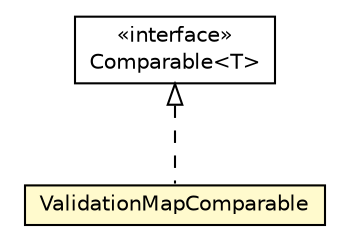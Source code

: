#!/usr/local/bin/dot
#
# Class diagram 
# Generated by UMLGraph version R5_6-24-gf6e263 (http://www.umlgraph.org/)
#

digraph G {
	edge [fontname="Helvetica",fontsize=10,labelfontname="Helvetica",labelfontsize=10];
	node [fontname="Helvetica",fontsize=10,shape=plaintext];
	nodesep=0.25;
	ranksep=0.5;
	// com.orientechnologies.orient.core.metadata.schema.validation.ValidationMapComparable
	c7983584 [label=<<table title="com.orientechnologies.orient.core.metadata.schema.validation.ValidationMapComparable" border="0" cellborder="1" cellspacing="0" cellpadding="2" port="p" bgcolor="lemonChiffon" href="./ValidationMapComparable.html">
		<tr><td><table border="0" cellspacing="0" cellpadding="1">
<tr><td align="center" balign="center"> ValidationMapComparable </td></tr>
		</table></td></tr>
		</table>>, URL="./ValidationMapComparable.html", fontname="Helvetica", fontcolor="black", fontsize=10.0];
	//com.orientechnologies.orient.core.metadata.schema.validation.ValidationMapComparable implements java.lang.Comparable<T>
	c7985839:p -> c7983584:p [dir=back,arrowtail=empty,style=dashed];
	// java.lang.Comparable<T>
	c7985839 [label=<<table title="java.lang.Comparable" border="0" cellborder="1" cellspacing="0" cellpadding="2" port="p" href="http://java.sun.com/j2se/1.4.2/docs/api/java/lang/Comparable.html">
		<tr><td><table border="0" cellspacing="0" cellpadding="1">
<tr><td align="center" balign="center"> &#171;interface&#187; </td></tr>
<tr><td align="center" balign="center"> Comparable&lt;T&gt; </td></tr>
		</table></td></tr>
		</table>>, URL="http://java.sun.com/j2se/1.4.2/docs/api/java/lang/Comparable.html", fontname="Helvetica", fontcolor="black", fontsize=10.0];
}

